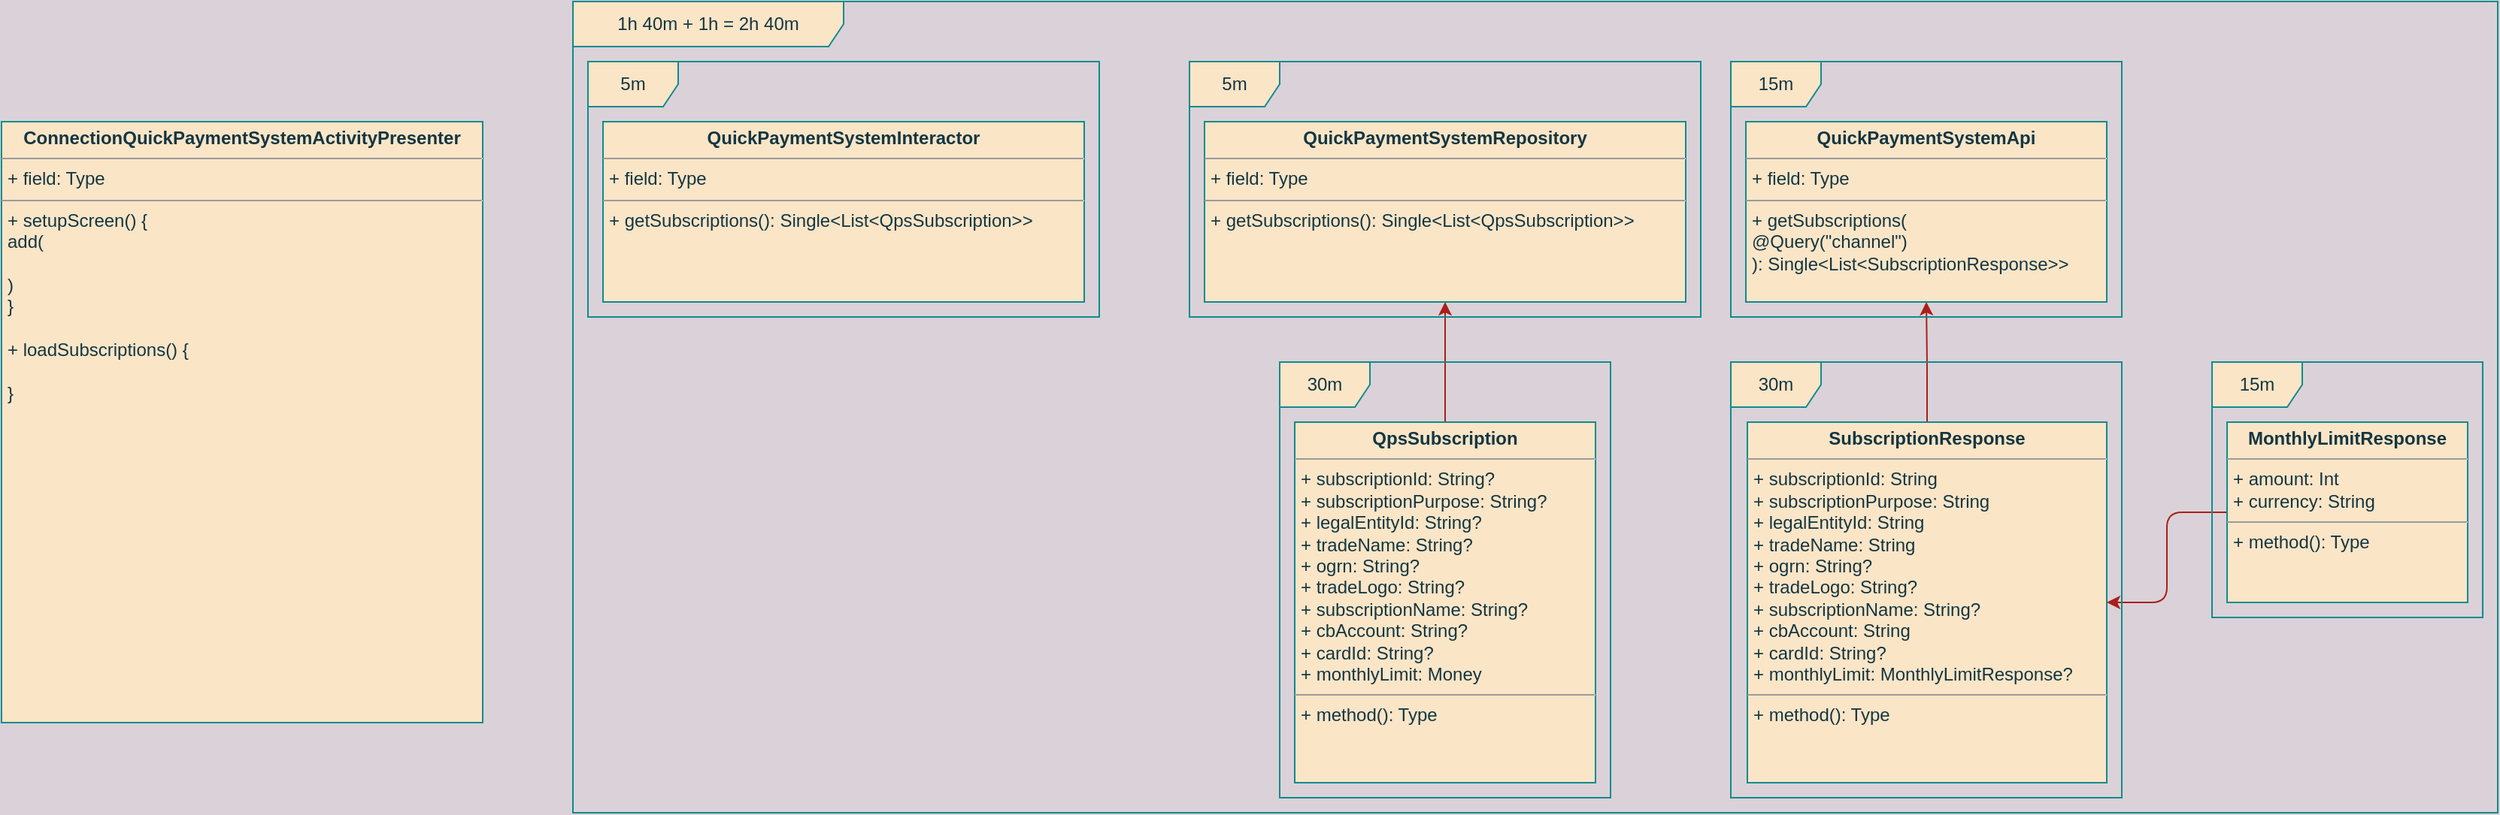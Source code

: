 <mxfile version="20.0.1" type="github">
  <diagram id="REd2az73bZLLk8C03Xev" name="Page-1">
    <mxGraphModel dx="1183" dy="800" grid="1" gridSize="10" guides="1" tooltips="1" connect="1" arrows="1" fold="1" page="1" pageScale="1" pageWidth="827" pageHeight="1169" background="#DAD2D8" math="0" shadow="0">
      <root>
        <mxCell id="0" />
        <mxCell id="1" parent="0" />
        <mxCell id="EO5f5xAux6SPSBFMG4Oc-1" value="&lt;p style=&quot;margin:0px;margin-top:4px;text-align:center;&quot;&gt;&lt;b&gt;ConnectionQuickPaymentSystemActivityPresenter&lt;/b&gt;&lt;/p&gt;&lt;hr size=&quot;1&quot;&gt;&lt;p style=&quot;margin:0px;margin-left:4px;&quot;&gt;+ field: Type&lt;/p&gt;&lt;hr size=&quot;1&quot;&gt;&lt;p style=&quot;margin:0px;margin-left:4px;&quot;&gt;+ setupScreen() {&lt;/p&gt;&lt;p style=&quot;margin:0px;margin-left:4px;&quot;&gt;add(&lt;/p&gt;&lt;p style=&quot;margin:0px;margin-left:4px;&quot;&gt;&lt;br&gt;&lt;/p&gt;&lt;p style=&quot;margin:0px;margin-left:4px;&quot;&gt;)&lt;br&gt;&lt;/p&gt;&lt;p style=&quot;margin:0px;margin-left:4px;&quot;&gt;}&lt;/p&gt;&lt;p style=&quot;margin:0px;margin-left:4px;&quot;&gt;&lt;br&gt;&lt;/p&gt;&lt;p style=&quot;margin:0px;margin-left:4px;&quot;&gt;+ loadSubscriptions() {&lt;/p&gt;&lt;p style=&quot;margin:0px;margin-left:4px;&quot;&gt;&lt;br&gt;&lt;/p&gt;&lt;p style=&quot;margin:0px;margin-left:4px;&quot;&gt;}&lt;br&gt;&lt;/p&gt;" style="verticalAlign=top;align=left;overflow=fill;fontSize=12;fontFamily=Helvetica;html=1;rounded=0;sketch=0;fontColor=#143642;strokeColor=#0F8B8D;fillColor=#FAE5C7;" vertex="1" parent="1">
          <mxGeometry x="80" y="80" width="320" height="400" as="geometry" />
        </mxCell>
        <mxCell id="EO5f5xAux6SPSBFMG4Oc-2" value="&lt;p style=&quot;margin:0px;margin-top:4px;text-align:center;&quot;&gt;&lt;b&gt;QuickPaymentSystemInteractor&lt;/b&gt;&lt;/p&gt;&lt;hr size=&quot;1&quot;&gt;&lt;p style=&quot;margin:0px;margin-left:4px;&quot;&gt;+ field: Type&lt;/p&gt;&lt;hr size=&quot;1&quot;&gt;&lt;p style=&quot;margin:0px;margin-left:4px;&quot;&gt;+ getSubscriptions(): Single&amp;lt;List&amp;lt;QpsSubscription&amp;gt;&amp;gt;&lt;br&gt;&lt;/p&gt;" style="verticalAlign=top;align=left;overflow=fill;fontSize=12;fontFamily=Helvetica;html=1;rounded=0;sketch=0;fontColor=#143642;strokeColor=#0F8B8D;fillColor=#FAE5C7;" vertex="1" parent="1">
          <mxGeometry x="480" y="80" width="320" height="120" as="geometry" />
        </mxCell>
        <mxCell id="EO5f5xAux6SPSBFMG4Oc-3" value="&lt;p style=&quot;margin:0px;margin-top:4px;text-align:center;&quot;&gt;&lt;b&gt;QuickPaymentSystemRepository&lt;/b&gt;&lt;/p&gt;&lt;hr size=&quot;1&quot;&gt;&lt;p style=&quot;margin:0px;margin-left:4px;&quot;&gt;+ field: Type&lt;/p&gt;&lt;hr size=&quot;1&quot;&gt;&lt;p style=&quot;margin:0px;margin-left:4px;&quot;&gt;+ getSubscriptions(): Single&amp;lt;List&amp;lt;QpsSubscription&amp;gt;&amp;gt;&lt;br&gt;&lt;/p&gt;" style="verticalAlign=top;align=left;overflow=fill;fontSize=12;fontFamily=Helvetica;html=1;rounded=0;sketch=0;fontColor=#143642;strokeColor=#0F8B8D;fillColor=#FAE5C7;" vertex="1" parent="1">
          <mxGeometry x="880" y="80" width="320" height="120" as="geometry" />
        </mxCell>
        <mxCell id="EO5f5xAux6SPSBFMG4Oc-4" value="&lt;p style=&quot;margin:0px;margin-top:4px;text-align:center;&quot;&gt;&lt;b&gt;QuickPaymentSystemApi&lt;/b&gt;&lt;/p&gt;&lt;hr size=&quot;1&quot;&gt;&lt;p style=&quot;margin:0px;margin-left:4px;&quot;&gt;+ field: Type&lt;/p&gt;&lt;hr size=&quot;1&quot;&gt;&lt;p style=&quot;margin:0px;margin-left:4px;&quot;&gt;+ getSubscriptions(&lt;/p&gt;&lt;p style=&quot;margin:0px;margin-left:4px;&quot;&gt;@Query(&quot;channel&quot;)&lt;/p&gt;&lt;p style=&quot;margin:0px;margin-left:4px;&quot;&gt;): Single&amp;lt;List&amp;lt;SubscriptionResponse&amp;gt;&amp;gt;&lt;/p&gt;" style="verticalAlign=top;align=left;overflow=fill;fontSize=12;fontFamily=Helvetica;html=1;rounded=0;sketch=0;fontColor=#143642;strokeColor=#0F8B8D;fillColor=#FAE5C7;" vertex="1" parent="1">
          <mxGeometry x="1240" y="80" width="240" height="120" as="geometry" />
        </mxCell>
        <mxCell id="EO5f5xAux6SPSBFMG4Oc-8" value="" style="edgeStyle=orthogonalEdgeStyle;curved=0;rounded=1;sketch=0;orthogonalLoop=1;jettySize=auto;html=1;fontColor=#143642;strokeColor=#A8201A;fillColor=#FAE5C7;" edge="1" parent="1" source="EO5f5xAux6SPSBFMG4Oc-5" target="EO5f5xAux6SPSBFMG4Oc-4">
          <mxGeometry relative="1" as="geometry" />
        </mxCell>
        <mxCell id="EO5f5xAux6SPSBFMG4Oc-5" value="&lt;p style=&quot;margin:0px;margin-top:4px;text-align:center;&quot;&gt;&lt;b&gt;SubscriptionResponse&lt;/b&gt;&lt;/p&gt;&lt;hr size=&quot;1&quot;&gt;&lt;p style=&quot;margin:0px;margin-left:4px;&quot;&gt;+ subscriptionId: String&lt;/p&gt;&lt;p style=&quot;margin:0px;margin-left:4px;&quot;&gt;+ subscriptionPurpose: String&lt;/p&gt;&lt;p style=&quot;margin:0px;margin-left:4px;&quot;&gt;+ legalEntityId: String&lt;/p&gt;&lt;p style=&quot;margin:0px;margin-left:4px;&quot;&gt;+ tradeName: String&lt;/p&gt;&lt;p style=&quot;margin:0px;margin-left:4px;&quot;&gt;+ ogrn: String?&lt;/p&gt;&lt;p style=&quot;margin:0px;margin-left:4px;&quot;&gt;+ tradeLogo: String?&lt;/p&gt;&lt;p style=&quot;margin:0px;margin-left:4px;&quot;&gt;+ subscriptionName: String?&lt;/p&gt;&lt;p style=&quot;margin:0px;margin-left:4px;&quot;&gt;+ cbAccount: String&lt;/p&gt;&lt;p style=&quot;margin:0px;margin-left:4px;&quot;&gt;+ cardId: String?&lt;/p&gt;&lt;p style=&quot;margin:0px;margin-left:4px;&quot;&gt;+ monthlyLimit: MonthlyLimitResponse?&lt;br&gt;&lt;/p&gt;&lt;hr size=&quot;1&quot;&gt;&lt;p style=&quot;margin:0px;margin-left:4px;&quot;&gt;+ method(): Type&lt;/p&gt;" style="verticalAlign=top;align=left;overflow=fill;fontSize=12;fontFamily=Helvetica;html=1;rounded=0;sketch=0;fontColor=#143642;strokeColor=#0F8B8D;fillColor=#FAE5C7;" vertex="1" parent="1">
          <mxGeometry x="1241" y="280" width="239" height="240" as="geometry" />
        </mxCell>
        <mxCell id="EO5f5xAux6SPSBFMG4Oc-7" value="" style="edgeStyle=orthogonalEdgeStyle;curved=0;rounded=1;sketch=0;orthogonalLoop=1;jettySize=auto;html=1;fontColor=#143642;strokeColor=#A8201A;fillColor=#FAE5C7;" edge="1" parent="1" source="EO5f5xAux6SPSBFMG4Oc-6" target="EO5f5xAux6SPSBFMG4Oc-5">
          <mxGeometry relative="1" as="geometry" />
        </mxCell>
        <mxCell id="EO5f5xAux6SPSBFMG4Oc-6" value="&lt;p style=&quot;margin:0px;margin-top:4px;text-align:center;&quot;&gt;&lt;b&gt;MonthlyLimitResponse&lt;/b&gt;&lt;/p&gt;&lt;hr size=&quot;1&quot;&gt;&lt;p style=&quot;margin:0px;margin-left:4px;&quot;&gt;+ amount: Int&lt;/p&gt;&lt;p style=&quot;margin:0px;margin-left:4px;&quot;&gt;+ currency: String&lt;br&gt;&lt;/p&gt;&lt;hr size=&quot;1&quot;&gt;&lt;p style=&quot;margin:0px;margin-left:4px;&quot;&gt;+ method(): Type&lt;/p&gt;" style="verticalAlign=top;align=left;overflow=fill;fontSize=12;fontFamily=Helvetica;html=1;rounded=0;sketch=0;fontColor=#143642;strokeColor=#0F8B8D;fillColor=#FAE5C7;" vertex="1" parent="1">
          <mxGeometry x="1560" y="280" width="160" height="120" as="geometry" />
        </mxCell>
        <mxCell id="EO5f5xAux6SPSBFMG4Oc-12" value="" style="edgeStyle=orthogonalEdgeStyle;curved=0;rounded=1;sketch=0;orthogonalLoop=1;jettySize=auto;html=1;fontColor=#143642;strokeColor=#A8201A;fillColor=#FAE5C7;" edge="1" parent="1" source="EO5f5xAux6SPSBFMG4Oc-9" target="EO5f5xAux6SPSBFMG4Oc-3">
          <mxGeometry relative="1" as="geometry" />
        </mxCell>
        <mxCell id="EO5f5xAux6SPSBFMG4Oc-9" value="&lt;p style=&quot;margin:0px;margin-top:4px;text-align:center;&quot;&gt;&lt;b&gt;QpsSubscription&lt;/b&gt;&lt;/p&gt;&lt;hr size=&quot;1&quot;&gt;&lt;p style=&quot;margin:0px;margin-left:4px;&quot;&gt;+ subscriptionId: String?&lt;/p&gt;&lt;p style=&quot;margin:0px;margin-left:4px;&quot;&gt;+ subscriptionPurpose: String?&lt;/p&gt;&lt;p style=&quot;margin:0px;margin-left:4px;&quot;&gt;+ legalEntityId: String?&lt;/p&gt;&lt;p style=&quot;margin:0px;margin-left:4px;&quot;&gt;+ tradeName: String?&lt;/p&gt;&lt;p style=&quot;margin:0px;margin-left:4px;&quot;&gt;+ ogrn: String?&lt;/p&gt;&lt;p style=&quot;margin:0px;margin-left:4px;&quot;&gt;+ tradeLogo: String?&lt;/p&gt;&lt;p style=&quot;margin:0px;margin-left:4px;&quot;&gt;+ subscriptionName: String?&lt;/p&gt;&lt;p style=&quot;margin:0px;margin-left:4px;&quot;&gt;+ cbAccount: String?&lt;/p&gt;&lt;p style=&quot;margin:0px;margin-left:4px;&quot;&gt;+ cardId: String?&lt;/p&gt;&lt;p style=&quot;margin:0px;margin-left:4px;&quot;&gt;+ monthlyLimit: Money&lt;br&gt;&lt;/p&gt;&lt;hr size=&quot;1&quot;&gt;&lt;p style=&quot;margin:0px;margin-left:4px;&quot;&gt;+ method(): Type&lt;/p&gt;" style="verticalAlign=top;align=left;overflow=fill;fontSize=12;fontFamily=Helvetica;html=1;rounded=0;sketch=0;fontColor=#143642;strokeColor=#0F8B8D;fillColor=#FAE5C7;" vertex="1" parent="1">
          <mxGeometry x="940" y="280" width="200" height="240" as="geometry" />
        </mxCell>
        <mxCell id="EO5f5xAux6SPSBFMG4Oc-13" value="5m" style="shape=umlFrame;whiteSpace=wrap;html=1;rounded=0;sketch=0;fontColor=#143642;strokeColor=#0F8B8D;fillColor=#FAE5C7;" vertex="1" parent="1">
          <mxGeometry x="470" y="40" width="340" height="170" as="geometry" />
        </mxCell>
        <mxCell id="EO5f5xAux6SPSBFMG4Oc-14" value="5m" style="shape=umlFrame;whiteSpace=wrap;html=1;rounded=0;sketch=0;fontColor=#143642;strokeColor=#0F8B8D;fillColor=#FAE5C7;" vertex="1" parent="1">
          <mxGeometry x="870" y="40" width="340" height="170" as="geometry" />
        </mxCell>
        <mxCell id="EO5f5xAux6SPSBFMG4Oc-15" value="30m" style="shape=umlFrame;whiteSpace=wrap;html=1;rounded=0;sketch=0;fontColor=#143642;strokeColor=#0F8B8D;fillColor=#FAE5C7;" vertex="1" parent="1">
          <mxGeometry x="930" y="240" width="220" height="290" as="geometry" />
        </mxCell>
        <mxCell id="EO5f5xAux6SPSBFMG4Oc-16" value="15m" style="shape=umlFrame;whiteSpace=wrap;html=1;rounded=0;sketch=0;fontColor=#143642;strokeColor=#0F8B8D;fillColor=#FAE5C7;" vertex="1" parent="1">
          <mxGeometry x="1230" y="40" width="260" height="170" as="geometry" />
        </mxCell>
        <mxCell id="EO5f5xAux6SPSBFMG4Oc-17" value="30m" style="shape=umlFrame;whiteSpace=wrap;html=1;rounded=0;sketch=0;fontColor=#143642;strokeColor=#0F8B8D;fillColor=#FAE5C7;" vertex="1" parent="1">
          <mxGeometry x="1230" y="240" width="260" height="290" as="geometry" />
        </mxCell>
        <mxCell id="EO5f5xAux6SPSBFMG4Oc-18" value="15m" style="shape=umlFrame;whiteSpace=wrap;html=1;rounded=0;sketch=0;fontColor=#143642;strokeColor=#0F8B8D;fillColor=#FAE5C7;" vertex="1" parent="1">
          <mxGeometry x="1550" y="240" width="180" height="170" as="geometry" />
        </mxCell>
        <mxCell id="EO5f5xAux6SPSBFMG4Oc-19" value="1h 40m + 1h = 2h 40m" style="shape=umlFrame;whiteSpace=wrap;html=1;rounded=0;sketch=0;fontColor=#143642;strokeColor=#0F8B8D;fillColor=#FAE5C7;width=180;height=30;" vertex="1" parent="1">
          <mxGeometry x="460" width="1280" height="540" as="geometry" />
        </mxCell>
      </root>
    </mxGraphModel>
  </diagram>
</mxfile>
